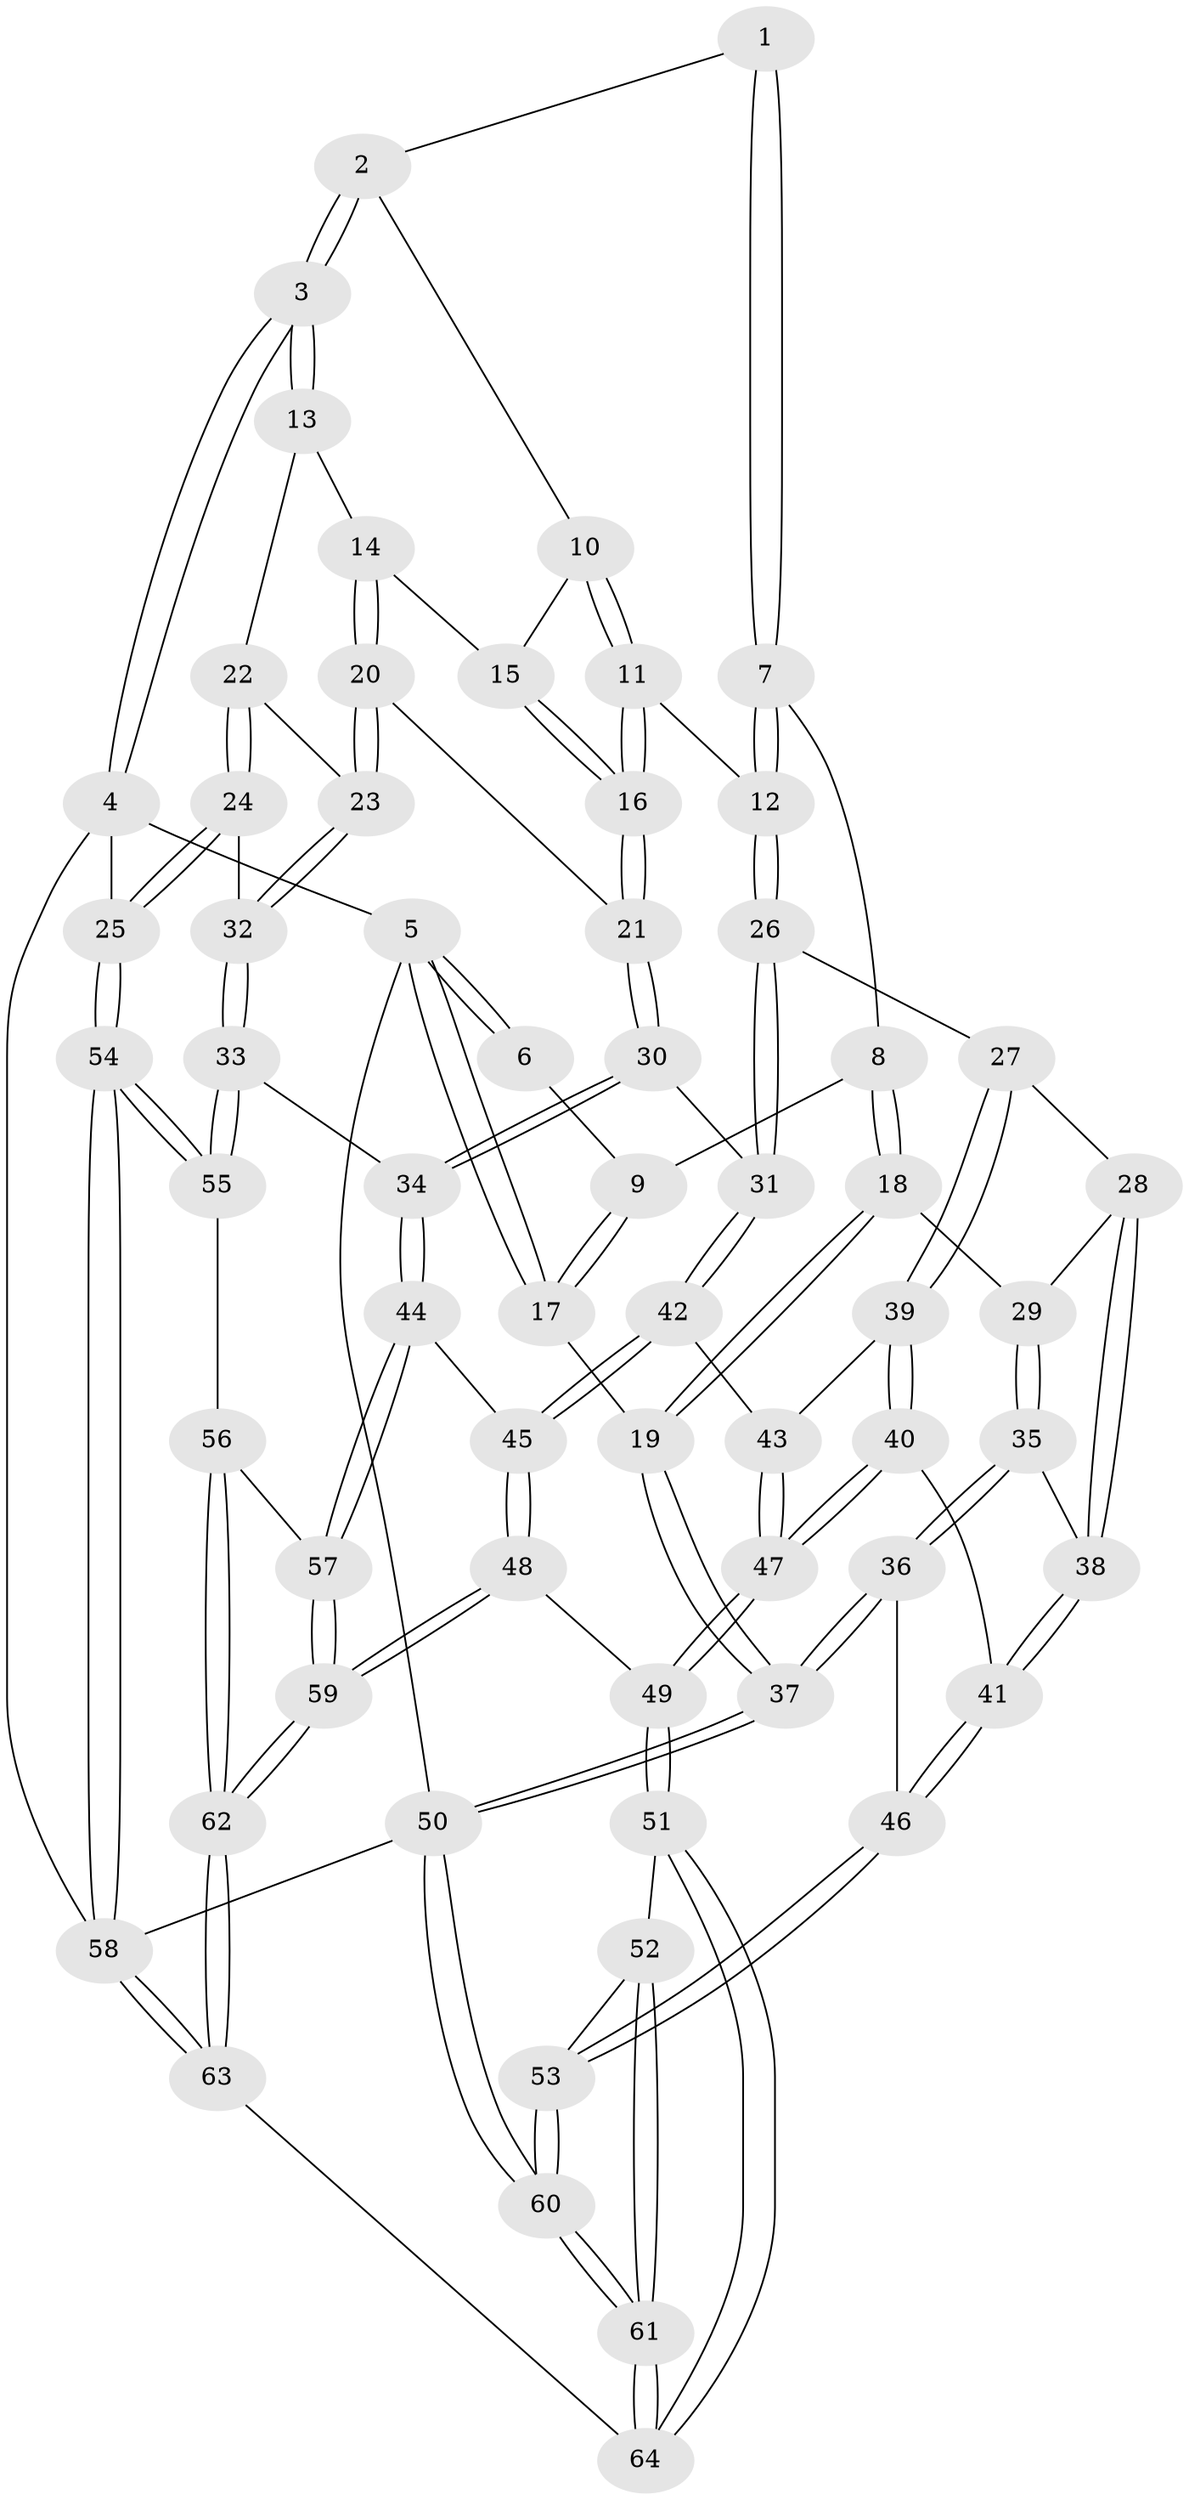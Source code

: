 // coarse degree distribution, {3: 0.7435897435897436, 4: 0.20512820512820512, 5: 0.02564102564102564, 2: 0.02564102564102564}
// Generated by graph-tools (version 1.1) at 2025/38/03/04/25 23:38:31]
// undirected, 64 vertices, 157 edges
graph export_dot {
  node [color=gray90,style=filled];
  1 [pos="+0.37825058281946156+0"];
  2 [pos="+0.6195075559593373+0"];
  3 [pos="+1+0"];
  4 [pos="+1+0"];
  5 [pos="+0+0"];
  6 [pos="+0.2806727523460897+0"];
  7 [pos="+0.3539701453381604+0.2711231222567669"];
  8 [pos="+0.18719564511721898+0.2458738849316998"];
  9 [pos="+0.15413752196780722+0.15772986109560672"];
  10 [pos="+0.5642312462603853+0.15803407336734632"];
  11 [pos="+0.4424030481153634+0.2713738260690148"];
  12 [pos="+0.3869972439358909+0.29307669779802825"];
  13 [pos="+0.7913712725721904+0.2711519913158604"];
  14 [pos="+0.7191137177189694+0.30301825429040263"];
  15 [pos="+0.5703500183292239+0.16685336868361625"];
  16 [pos="+0.6063872296274812+0.3922649226739062"];
  17 [pos="+0+0.09210609774169937"];
  18 [pos="+0.120117442064403+0.3645243426342976"];
  19 [pos="+0+0.4360592855089806"];
  20 [pos="+0.6721915007806949+0.38659773853773866"];
  21 [pos="+0.6073981982403186+0.39365519898769064"];
  22 [pos="+0.8267694281135566+0.3487938438242961"];
  23 [pos="+0.7367705687395482+0.46871519012892"];
  24 [pos="+0.9850094485979438+0.5157050925656625"];
  25 [pos="+1+0.5257217435575647"];
  26 [pos="+0.3881038097172477+0.4010832333608966"];
  27 [pos="+0.3396661312544084+0.45646445423018567"];
  28 [pos="+0.2986800272635824+0.46485427415580244"];
  29 [pos="+0.1812084257483759+0.44095057457444414"];
  30 [pos="+0.5447061589522368+0.46850718709243605"];
  31 [pos="+0.5168656797573982+0.47500260117191107"];
  32 [pos="+0.7701719379205461+0.5348448223510476"];
  33 [pos="+0.7075754653600792+0.605289511339023"];
  34 [pos="+0.6740706692764085+0.6147914281204342"];
  35 [pos="+0.17205861312474835+0.5005789334783042"];
  36 [pos="+0.025766238406498734+0.683026666635659"];
  37 [pos="+0+0.673334378538417"];
  38 [pos="+0.24642088992482158+0.6122368966411933"];
  39 [pos="+0.3688553156226954+0.5472286810896013"];
  40 [pos="+0.2722287926052133+0.6254792751795819"];
  41 [pos="+0.24774495898499121+0.6229393087368092"];
  42 [pos="+0.4647051781864302+0.6045660203853949"];
  43 [pos="+0.4354767534418381+0.6059424974721526"];
  44 [pos="+0.6037678884394357+0.6808936542868772"];
  45 [pos="+0.553190863000691+0.686362327006653"];
  46 [pos="+0.1381417249218636+0.7201999869702982"];
  47 [pos="+0.36180933894281325+0.681300409568188"];
  48 [pos="+0.4414589521758758+0.8354914647928761"];
  49 [pos="+0.3662579423810866+0.8274538779380355"];
  50 [pos="+0+1"];
  51 [pos="+0.3395222165784644+0.8388654038360815"];
  52 [pos="+0.2785737023319164+0.8360147473418277"];
  53 [pos="+0.16512619068458045+0.7548872925603929"];
  54 [pos="+1+0.9263575547790474"];
  55 [pos="+0.8805519878822061+0.8520146528755737"];
  56 [pos="+0.772606204476088+0.8618276445040559"];
  57 [pos="+0.6618830322160776+0.8051711065952204"];
  58 [pos="+1+1"];
  59 [pos="+0.5153800351197314+0.9108450172385574"];
  60 [pos="+0+1"];
  61 [pos="+0+1"];
  62 [pos="+0.5665307077014876+1"];
  63 [pos="+0.5551185717050731+1"];
  64 [pos="+0.34437009088277043+1"];
  1 -- 2;
  1 -- 7;
  1 -- 7;
  2 -- 3;
  2 -- 3;
  2 -- 10;
  3 -- 4;
  3 -- 4;
  3 -- 13;
  3 -- 13;
  4 -- 5;
  4 -- 25;
  4 -- 58;
  5 -- 6;
  5 -- 6;
  5 -- 17;
  5 -- 17;
  5 -- 50;
  6 -- 9;
  7 -- 8;
  7 -- 12;
  7 -- 12;
  8 -- 9;
  8 -- 18;
  8 -- 18;
  9 -- 17;
  9 -- 17;
  10 -- 11;
  10 -- 11;
  10 -- 15;
  11 -- 12;
  11 -- 16;
  11 -- 16;
  12 -- 26;
  12 -- 26;
  13 -- 14;
  13 -- 22;
  14 -- 15;
  14 -- 20;
  14 -- 20;
  15 -- 16;
  15 -- 16;
  16 -- 21;
  16 -- 21;
  17 -- 19;
  18 -- 19;
  18 -- 19;
  18 -- 29;
  19 -- 37;
  19 -- 37;
  20 -- 21;
  20 -- 23;
  20 -- 23;
  21 -- 30;
  21 -- 30;
  22 -- 23;
  22 -- 24;
  22 -- 24;
  23 -- 32;
  23 -- 32;
  24 -- 25;
  24 -- 25;
  24 -- 32;
  25 -- 54;
  25 -- 54;
  26 -- 27;
  26 -- 31;
  26 -- 31;
  27 -- 28;
  27 -- 39;
  27 -- 39;
  28 -- 29;
  28 -- 38;
  28 -- 38;
  29 -- 35;
  29 -- 35;
  30 -- 31;
  30 -- 34;
  30 -- 34;
  31 -- 42;
  31 -- 42;
  32 -- 33;
  32 -- 33;
  33 -- 34;
  33 -- 55;
  33 -- 55;
  34 -- 44;
  34 -- 44;
  35 -- 36;
  35 -- 36;
  35 -- 38;
  36 -- 37;
  36 -- 37;
  36 -- 46;
  37 -- 50;
  37 -- 50;
  38 -- 41;
  38 -- 41;
  39 -- 40;
  39 -- 40;
  39 -- 43;
  40 -- 41;
  40 -- 47;
  40 -- 47;
  41 -- 46;
  41 -- 46;
  42 -- 43;
  42 -- 45;
  42 -- 45;
  43 -- 47;
  43 -- 47;
  44 -- 45;
  44 -- 57;
  44 -- 57;
  45 -- 48;
  45 -- 48;
  46 -- 53;
  46 -- 53;
  47 -- 49;
  47 -- 49;
  48 -- 49;
  48 -- 59;
  48 -- 59;
  49 -- 51;
  49 -- 51;
  50 -- 60;
  50 -- 60;
  50 -- 58;
  51 -- 52;
  51 -- 64;
  51 -- 64;
  52 -- 53;
  52 -- 61;
  52 -- 61;
  53 -- 60;
  53 -- 60;
  54 -- 55;
  54 -- 55;
  54 -- 58;
  54 -- 58;
  55 -- 56;
  56 -- 57;
  56 -- 62;
  56 -- 62;
  57 -- 59;
  57 -- 59;
  58 -- 63;
  58 -- 63;
  59 -- 62;
  59 -- 62;
  60 -- 61;
  60 -- 61;
  61 -- 64;
  61 -- 64;
  62 -- 63;
  62 -- 63;
  63 -- 64;
}
